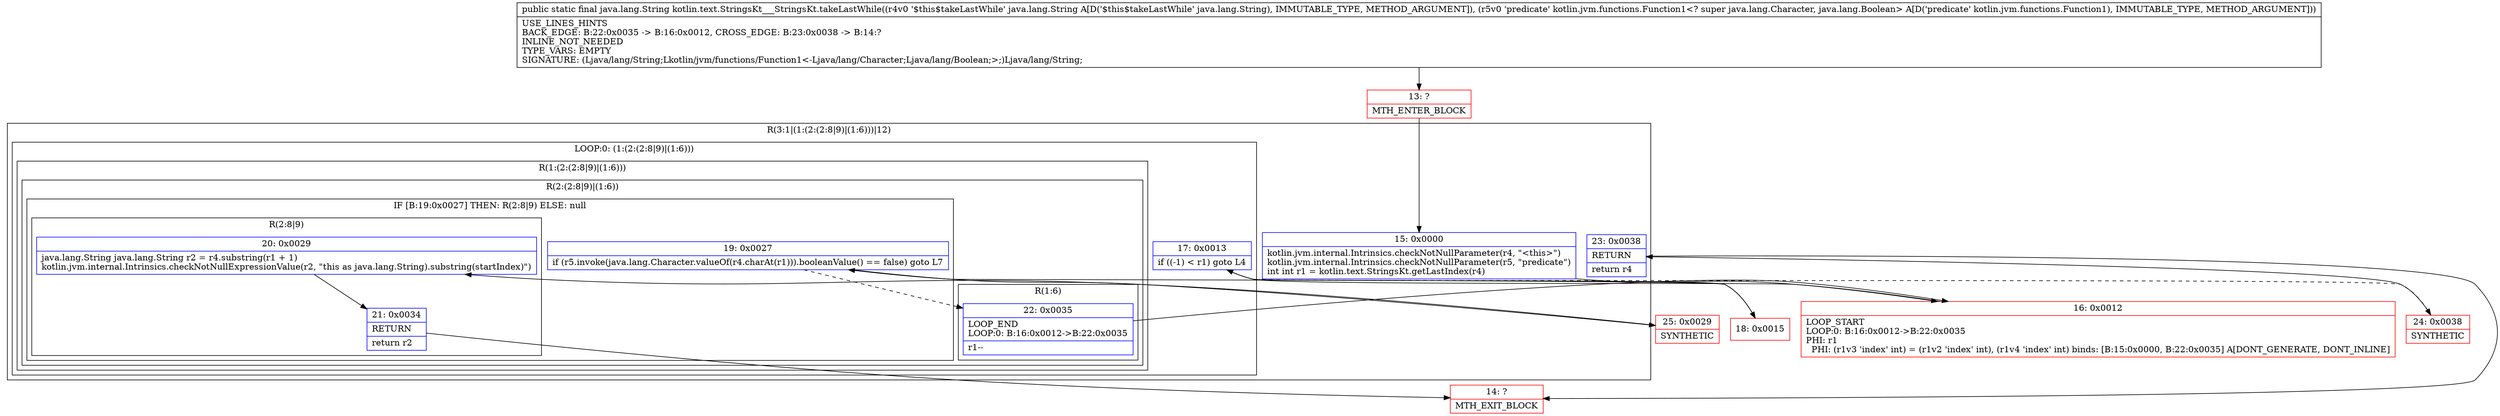 digraph "CFG forkotlin.text.StringsKt___StringsKt.takeLastWhile(Ljava\/lang\/String;Lkotlin\/jvm\/functions\/Function1;)Ljava\/lang\/String;" {
subgraph cluster_Region_1871547468 {
label = "R(3:1|(1:(2:(2:8|9)|(1:6)))|12)";
node [shape=record,color=blue];
Node_15 [shape=record,label="{15\:\ 0x0000|kotlin.jvm.internal.Intrinsics.checkNotNullParameter(r4, \"\<this\>\")\lkotlin.jvm.internal.Intrinsics.checkNotNullParameter(r5, \"predicate\")\lint int r1 = kotlin.text.StringsKt.getLastIndex(r4)\l}"];
subgraph cluster_LoopRegion_1930677877 {
label = "LOOP:0: (1:(2:(2:8|9)|(1:6)))";
node [shape=record,color=blue];
Node_17 [shape=record,label="{17\:\ 0x0013|if ((\-1) \< r1) goto L4\l}"];
subgraph cluster_Region_298357280 {
label = "R(1:(2:(2:8|9)|(1:6)))";
node [shape=record,color=blue];
subgraph cluster_Region_1237587895 {
label = "R(2:(2:8|9)|(1:6))";
node [shape=record,color=blue];
subgraph cluster_IfRegion_2105476918 {
label = "IF [B:19:0x0027] THEN: R(2:8|9) ELSE: null";
node [shape=record,color=blue];
Node_19 [shape=record,label="{19\:\ 0x0027|if (r5.invoke(java.lang.Character.valueOf(r4.charAt(r1))).booleanValue() == false) goto L7\l}"];
subgraph cluster_Region_2115181369 {
label = "R(2:8|9)";
node [shape=record,color=blue];
Node_20 [shape=record,label="{20\:\ 0x0029|java.lang.String java.lang.String r2 = r4.substring(r1 + 1)\lkotlin.jvm.internal.Intrinsics.checkNotNullExpressionValue(r2, \"this as java.lang.String).substring(startIndex)\")\l}"];
Node_21 [shape=record,label="{21\:\ 0x0034|RETURN\l|return r2\l}"];
}
}
subgraph cluster_Region_1761037242 {
label = "R(1:6)";
node [shape=record,color=blue];
Node_22 [shape=record,label="{22\:\ 0x0035|LOOP_END\lLOOP:0: B:16:0x0012\-\>B:22:0x0035\l|r1\-\-\l}"];
}
}
}
}
Node_23 [shape=record,label="{23\:\ 0x0038|RETURN\l|return r4\l}"];
}
Node_13 [shape=record,color=red,label="{13\:\ ?|MTH_ENTER_BLOCK\l}"];
Node_16 [shape=record,color=red,label="{16\:\ 0x0012|LOOP_START\lLOOP:0: B:16:0x0012\-\>B:22:0x0035\lPHI: r1 \l  PHI: (r1v3 'index' int) = (r1v2 'index' int), (r1v4 'index' int) binds: [B:15:0x0000, B:22:0x0035] A[DONT_GENERATE, DONT_INLINE]\l}"];
Node_18 [shape=record,color=red,label="{18\:\ 0x0015}"];
Node_25 [shape=record,color=red,label="{25\:\ 0x0029|SYNTHETIC\l}"];
Node_14 [shape=record,color=red,label="{14\:\ ?|MTH_EXIT_BLOCK\l}"];
Node_24 [shape=record,color=red,label="{24\:\ 0x0038|SYNTHETIC\l}"];
MethodNode[shape=record,label="{public static final java.lang.String kotlin.text.StringsKt___StringsKt.takeLastWhile((r4v0 '$this$takeLastWhile' java.lang.String A[D('$this$takeLastWhile' java.lang.String), IMMUTABLE_TYPE, METHOD_ARGUMENT]), (r5v0 'predicate' kotlin.jvm.functions.Function1\<? super java.lang.Character, java.lang.Boolean\> A[D('predicate' kotlin.jvm.functions.Function1), IMMUTABLE_TYPE, METHOD_ARGUMENT]))  | USE_LINES_HINTS\lBACK_EDGE: B:22:0x0035 \-\> B:16:0x0012, CROSS_EDGE: B:23:0x0038 \-\> B:14:?\lINLINE_NOT_NEEDED\lTYPE_VARS: EMPTY\lSIGNATURE: (Ljava\/lang\/String;Lkotlin\/jvm\/functions\/Function1\<\-Ljava\/lang\/Character;Ljava\/lang\/Boolean;\>;)Ljava\/lang\/String;\l}"];
MethodNode -> Node_13;Node_15 -> Node_16;
Node_17 -> Node_18;
Node_17 -> Node_24[style=dashed];
Node_19 -> Node_22[style=dashed];
Node_19 -> Node_25;
Node_20 -> Node_21;
Node_21 -> Node_14;
Node_22 -> Node_16;
Node_23 -> Node_14;
Node_13 -> Node_15;
Node_16 -> Node_17;
Node_18 -> Node_19;
Node_25 -> Node_20;
Node_24 -> Node_23;
}

